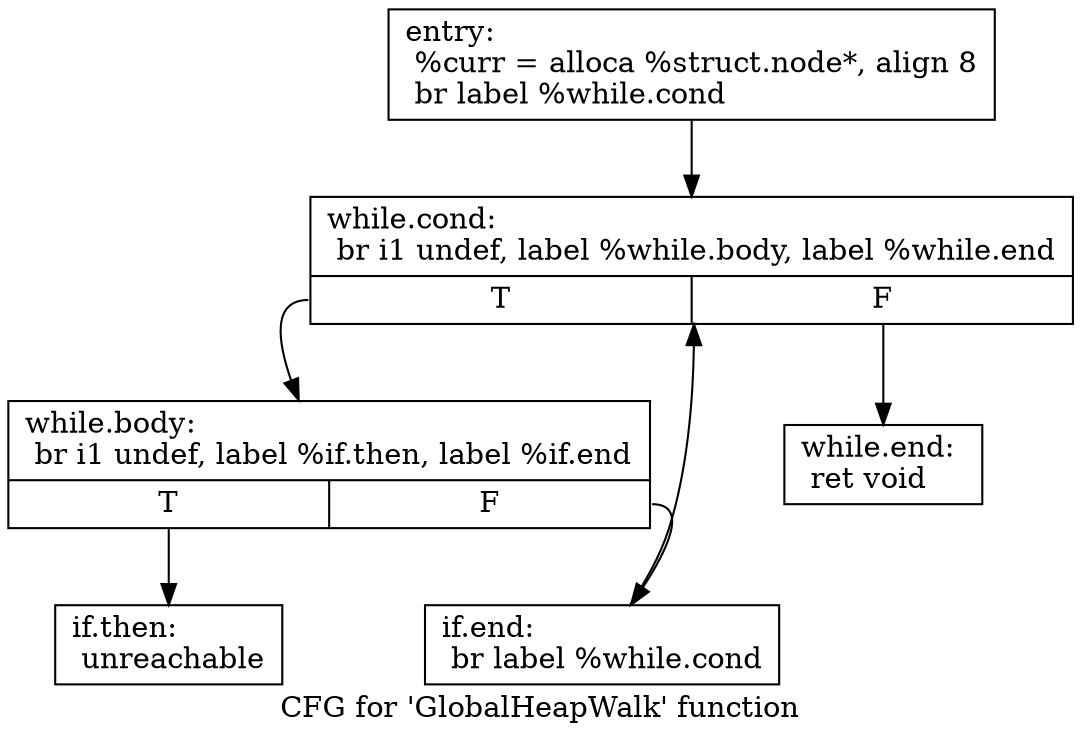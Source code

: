 digraph "CFG for 'GlobalHeapWalk' function" {
	label="CFG for 'GlobalHeapWalk' function";

	Node0x5ff2da0 [shape=record,label="{entry:\l  %curr = alloca %struct.node*, align 8\l  br label %while.cond\l}"];
	Node0x5ff2da0 -> Node0x5ff2df0;
	Node0x5ff2df0 [shape=record,label="{while.cond:                                       \l  br i1 undef, label %while.body, label %while.end\l|{<s0>T|<s1>F}}"];
	Node0x5ff2df0:s0 -> Node0x5ff2e40;
	Node0x5ff2df0:s1 -> Node0x5ff2f30;
	Node0x5ff2e40 [shape=record,label="{while.body:                                       \l  br i1 undef, label %if.then, label %if.end\l|{<s0>T|<s1>F}}"];
	Node0x5ff2e40:s0 -> Node0x5ff2e90;
	Node0x5ff2e40:s1 -> Node0x5ff2ee0;
	Node0x5ff2e90 [shape=record,label="{if.then:                                          \l  unreachable\l}"];
	Node0x5ff2ee0 [shape=record,label="{if.end:                                           \l  br label %while.cond\l}"];
	Node0x5ff2ee0 -> Node0x5ff2df0;
	Node0x5ff2f30 [shape=record,label="{while.end:                                        \l  ret void\l}"];
}
